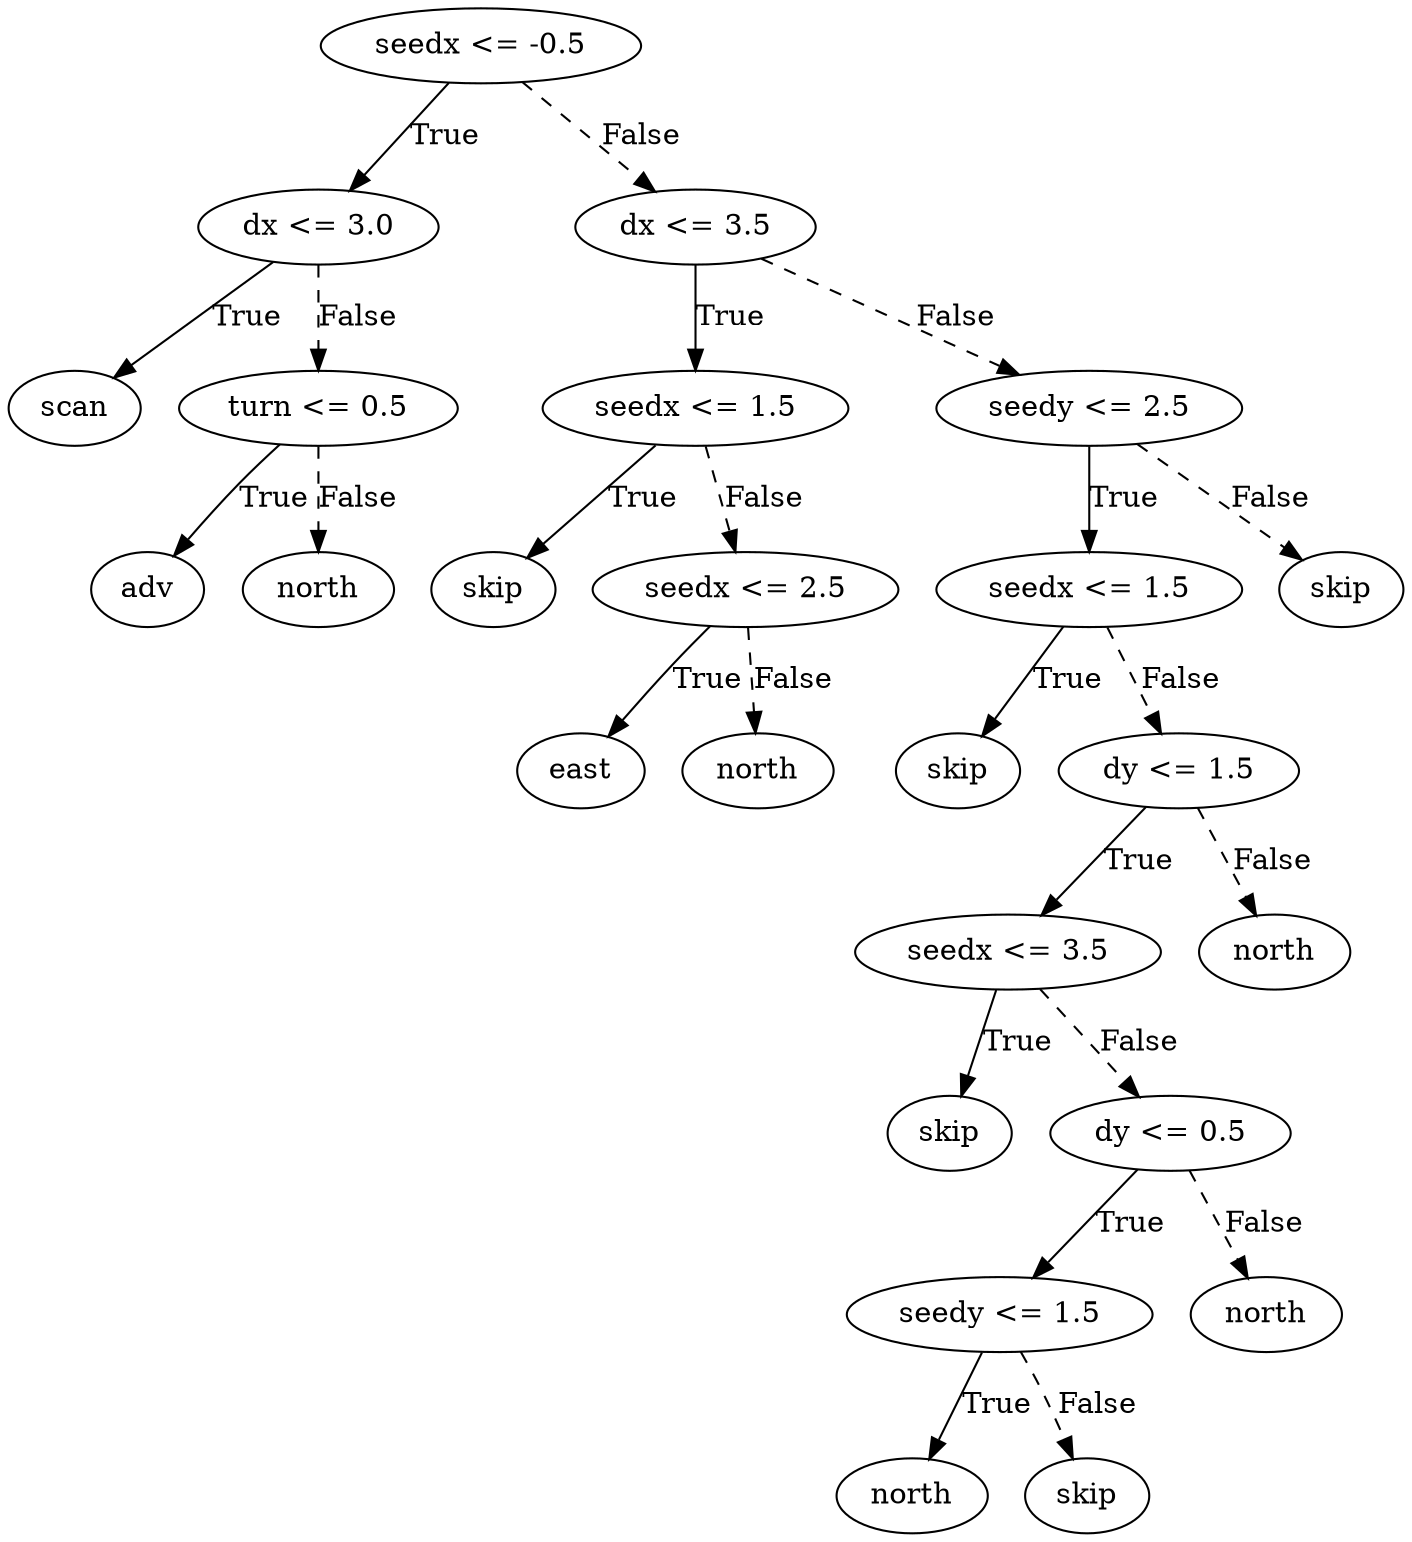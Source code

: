 digraph {
0 [label="seedx <= -0.5"];
1 [label="dx <= 3.0"];
2 [label="scan"];
1 -> 2 [label="True"];
3 [label="turn <= 0.5"];
4 [label="adv"];
3 -> 4 [label="True"];
5 [label="north"];
3 -> 5 [style="dashed", label="False"];
1 -> 3 [style="dashed", label="False"];
0 -> 1 [label="True"];
6 [label="dx <= 3.5"];
7 [label="seedx <= 1.5"];
8 [label="skip"];
7 -> 8 [label="True"];
9 [label="seedx <= 2.5"];
10 [label="east"];
9 -> 10 [label="True"];
11 [label="north"];
9 -> 11 [style="dashed", label="False"];
7 -> 9 [style="dashed", label="False"];
6 -> 7 [label="True"];
12 [label="seedy <= 2.5"];
13 [label="seedx <= 1.5"];
14 [label="skip"];
13 -> 14 [label="True"];
15 [label="dy <= 1.5"];
16 [label="seedx <= 3.5"];
17 [label="skip"];
16 -> 17 [label="True"];
18 [label="dy <= 0.5"];
19 [label="seedy <= 1.5"];
20 [label="north"];
19 -> 20 [label="True"];
21 [label="skip"];
19 -> 21 [style="dashed", label="False"];
18 -> 19 [label="True"];
22 [label="north"];
18 -> 22 [style="dashed", label="False"];
16 -> 18 [style="dashed", label="False"];
15 -> 16 [label="True"];
23 [label="north"];
15 -> 23 [style="dashed", label="False"];
13 -> 15 [style="dashed", label="False"];
12 -> 13 [label="True"];
24 [label="skip"];
12 -> 24 [style="dashed", label="False"];
6 -> 12 [style="dashed", label="False"];
0 -> 6 [style="dashed", label="False"];

}